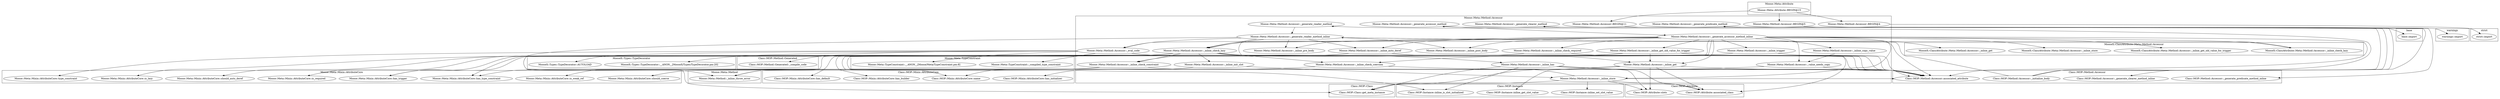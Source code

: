 digraph {
graph [overlap=false]
subgraph cluster_warnings {
	label="warnings";
	"warnings::import";
}
subgraph cluster_MooseX_Types_TypeDecorator {
	label="MooseX::Types::TypeDecorator";
	"MooseX::Types::TypeDecorator::__ANON__[MooseX/Types/TypeDecorator.pm:20]";
	"MooseX::Types::TypeDecorator::AUTOLOAD";
}
subgraph cluster_MooseX_ClassAttribute_Meta_Method_Accessor {
	label="MooseX::ClassAttribute::Meta::Method::Accessor";
	"MooseX::ClassAttribute::Meta::Method::Accessor::_inline_store";
	"MooseX::ClassAttribute::Meta::Method::Accessor::_inline_get";
	"MooseX::ClassAttribute::Meta::Method::Accessor::_inline_check_lazy";
	"MooseX::ClassAttribute::Meta::Method::Accessor::_inline_get_old_value_for_trigger";
}
subgraph cluster_Moose_Meta_Mixin_AttributeCore {
	label="Moose::Meta::Mixin::AttributeCore";
	"Moose::Meta::Mixin::AttributeCore::has_trigger";
	"Moose::Meta::Mixin::AttributeCore::should_auto_deref";
	"Moose::Meta::Mixin::AttributeCore::type_constraint";
	"Moose::Meta::Mixin::AttributeCore::is_required";
	"Moose::Meta::Mixin::AttributeCore::should_coerce";
	"Moose::Meta::Mixin::AttributeCore::is_lazy";
	"Moose::Meta::Mixin::AttributeCore::has_type_constraint";
	"Moose::Meta::Mixin::AttributeCore::is_weak_ref";
}
subgraph cluster_Class_MOP_Method_Accessor {
	label="Class::MOP::Method::Accessor";
	"Class::MOP::Method::Accessor::associated_attribute";
	"Class::MOP::Method::Accessor::_initialize_body";
	"Class::MOP::Method::Accessor::_generate_clearer_method_inline";
	"Class::MOP::Method::Accessor::_generate_predicate_method_inline";
}
subgraph cluster_base {
	label="base";
	"base::import";
}
subgraph cluster_Class_MOP_Method_Generated {
	label="Class::MOP::Method::Generated";
	"Class::MOP::Method::Generated::_compile_code";
}
subgraph cluster_strict {
	label="strict";
	"strict::import";
}
subgraph cluster_Class_MOP_Class {
	label="Class::MOP::Class";
	"Class::MOP::Class::get_meta_instance";
}
subgraph cluster_Class_MOP_Instance {
	label="Class::MOP::Instance";
	"Class::MOP::Instance::inline_is_slot_initialized";
	"Class::MOP::Instance::inline_get_slot_value";
	"Class::MOP::Instance::inline_set_slot_value";
}
subgraph cluster_Moose_Meta_Method {
	label="Moose::Meta::Method";
	"Moose::Meta::Method::_inline_throw_error";
}
subgraph cluster_Class_MOP_Attribute {
	label="Class::MOP::Attribute";
	"Class::MOP::Attribute::slots";
	"Class::MOP::Attribute::associated_class";
}
subgraph cluster_Moose_Meta_Attribute {
	label="Moose::Meta::Attribute";
	"Moose::Meta::Attribute::BEGIN@15";
}
subgraph cluster_Class_MOP_Mixin_AttributeCore {
	label="Class::MOP::Mixin::AttributeCore";
	"Class::MOP::Mixin::AttributeCore::has_default";
	"Class::MOP::Mixin::AttributeCore::name";
	"Class::MOP::Mixin::AttributeCore::has_builder";
	"Class::MOP::Mixin::AttributeCore::has_initializer";
}
subgraph cluster_Moose_Meta_Method_Accessor {
	label="Moose::Meta::Method::Accessor";
	"Moose::Meta::Method::Accessor::_generate_reader_method_inline";
	"Moose::Meta::Method::Accessor::BEGIN@11";
	"Moose::Meta::Method::Accessor::_inline_has";
	"Moose::Meta::Method::Accessor::_generate_reader_method";
	"Moose::Meta::Method::Accessor::_generate_accessor_method_inline";
	"Moose::Meta::Method::Accessor::_inline_check_coercion";
	"Moose::Meta::Method::Accessor::_eval_code";
	"Moose::Meta::Method::Accessor::_inline_check_lazy";
	"Moose::Meta::Method::Accessor::_inline_check_required";
	"Moose::Meta::Method::Accessor::_inline_trigger";
	"Moose::Meta::Method::Accessor::_inline_store";
	"Moose::Meta::Method::Accessor::_inline_post_body";
	"Moose::Meta::Method::Accessor::_inline_copy_value";
	"Moose::Meta::Method::Accessor::_value_needs_copy";
	"Moose::Meta::Method::Accessor::_inline_pre_body";
	"Moose::Meta::Method::Accessor::_generate_clearer_method";
	"Moose::Meta::Method::Accessor::_inline_auto_deref";
	"Moose::Meta::Method::Accessor::_generate_predicate_method";
	"Moose::Meta::Method::Accessor::BEGIN@5";
	"Moose::Meta::Method::Accessor::_inline_get";
	"Moose::Meta::Method::Accessor::_generate_accessor_method";
	"Moose::Meta::Method::Accessor::_inline_init_slot";
	"Moose::Meta::Method::Accessor::BEGIN@4";
	"Moose::Meta::Method::Accessor::_inline_get_old_value_for_trigger";
	"Moose::Meta::Method::Accessor::_inline_check_constraint";
}
subgraph cluster_Moose_Meta_TypeConstraint {
	label="Moose::Meta::TypeConstraint";
	"Moose::Meta::TypeConstraint::_compiled_type_constraint";
	"Moose::Meta::TypeConstraint::__ANON__[Moose/Meta/TypeConstraint.pm:8]";
}
"Moose::Meta::Method::Accessor::_inline_check_lazy" -> "Moose::Meta::Method::Accessor::_inline_has";
"Moose::Meta::Method::Accessor::_inline_check_lazy" -> "Class::MOP::Mixin::AttributeCore::has_default";
"Moose::Meta::Method::Accessor::_inline_check_constraint" -> "Moose::Meta::Mixin::AttributeCore::has_type_constraint";
"Moose::Meta::Method::Accessor::_inline_check_lazy" -> "Moose::Meta::Mixin::AttributeCore::has_type_constraint";
"Moose::Meta::Method::Accessor::_inline_check_lazy" -> "Moose::Meta::Mixin::AttributeCore::is_lazy";
"Moose::Meta::Attribute::BEGIN@15" -> "Moose::Meta::Method::Accessor::BEGIN@11";
"Moose::Meta::Method::Accessor::_generate_reader_method_inline" -> "Moose::Meta::Method::Accessor::_eval_code";
"Moose::Meta::Method::Accessor::_generate_accessor_method_inline" -> "Moose::Meta::Method::Accessor::_eval_code";
"Moose::Meta::Method::Accessor::_generate_accessor_method_inline" -> "MooseX::ClassAttribute::Meta::Method::Accessor::_inline_get_old_value_for_trigger";
"Moose::Meta::Method::Accessor::_generate_reader_method_inline" -> "Moose::Meta::Method::Accessor::_inline_pre_body";
"Moose::Meta::Method::Accessor::_generate_accessor_method_inline" -> "Moose::Meta::Method::Accessor::_inline_pre_body";
"Moose::Meta::Attribute::BEGIN@15" -> "Moose::Meta::Method::Accessor::BEGIN@5";
"Moose::Meta::Method::Accessor::_generate_accessor_method_inline" -> "Moose::Meta::Method::Accessor::_inline_check_required";
"Moose::Meta::Method::Accessor::_generate_reader_method_inline" -> "Moose::Meta::Method::Accessor::_inline_post_body";
"Moose::Meta::Method::Accessor::_generate_accessor_method_inline" -> "Moose::Meta::Method::Accessor::_inline_post_body";
"Moose::Meta::Method::Accessor::_eval_code" -> "Moose::Meta::TypeConstraint::__ANON__[Moose/Meta/TypeConstraint.pm:8]";
"Moose::Meta::Method::Accessor::_generate_reader_method_inline" -> "Moose::Meta::Method::Accessor::_inline_auto_deref";
"Moose::Meta::Method::Accessor::_generate_accessor_method_inline" -> "Moose::Meta::Method::Accessor::_inline_auto_deref";
"Class::MOP::Method::Accessor::_initialize_body" -> "Moose::Meta::Method::Accessor::_generate_predicate_method";
"Moose::Meta::Method::Accessor::_generate_accessor_method_inline" -> "Moose::Meta::Method::Accessor::_inline_check_constraint";
"Moose::Meta::Method::Accessor::_inline_check_lazy" -> "Moose::Meta::Method::Accessor::_inline_check_constraint";
"Moose::Meta::Method::Accessor::_inline_has" -> "Class::MOP::Instance::inline_is_slot_initialized";
"Moose::Meta::Method::Accessor::_inline_get_old_value_for_trigger" -> "Class::MOP::Instance::inline_is_slot_initialized";
"Moose::Meta::Method::Accessor::_generate_accessor_method_inline" -> "Moose::Meta::Method::Accessor::_inline_check_coercion";
"Moose::Meta::Method::Accessor::_inline_check_lazy" -> "Moose::Meta::Method::Accessor::_inline_check_coercion";
"Moose::Meta::Method::Accessor::_eval_code" -> "Moose::Meta::Mixin::AttributeCore::type_constraint";
"Moose::Meta::Method::Accessor::_inline_has" -> "Class::MOP::Attribute::slots";
"Moose::Meta::Method::Accessor::_inline_get" -> "Class::MOP::Attribute::slots";
"Moose::Meta::Method::Accessor::_inline_store" -> "Class::MOP::Attribute::slots";
"Moose::Meta::Method::Accessor::_inline_init_slot" -> "Moose::Meta::Method::Accessor::_inline_store";
"Moose::Meta::Method::Accessor::_generate_accessor_method_inline" -> "Moose::Meta::Method::Accessor::_inline_store";
"Moose::Meta::Method::Accessor::_generate_reader_method" -> "Moose::Meta::Method::Accessor::_generate_reader_method_inline";
"Class::MOP::Method::Accessor::_initialize_body" -> "Moose::Meta::Method::Accessor::_generate_reader_method_inline";
"Moose::Meta::Method::Accessor::_generate_accessor_method" -> "Moose::Meta::Method::Accessor::_generate_accessor_method_inline";
"Moose::Meta::Method::Accessor::_inline_check_lazy" -> "Class::MOP::Mixin::AttributeCore::has_builder";
"Moose::Meta::Method::Accessor::_generate_accessor_method_inline" -> "Moose::Meta::Method::Accessor::_value_needs_copy";
"Moose::Meta::Method::Accessor::_inline_copy_value" -> "Moose::Meta::Method::Accessor::_value_needs_copy";
"Moose::Meta::Method::Accessor::_generate_accessor_method_inline" -> "Moose::Meta::Method::Accessor::_inline_copy_value";
"Moose::Meta::Method::Accessor::_generate_accessor_method_inline" -> "MooseX::ClassAttribute::Meta::Method::Accessor::_inline_get";
"Moose::Meta::Method::Accessor::_generate_accessor_method_inline" -> "Moose::Meta::Method::Accessor::_inline_get_old_value_for_trigger";
"Moose::Meta::Method::Accessor::_generate_accessor_method_inline" -> "MooseX::ClassAttribute::Meta::Method::Accessor::_inline_check_lazy";
"Moose::Meta::Method::Accessor::_generate_clearer_method" -> "Class::MOP::Method::Accessor::_generate_clearer_method_inline";
"Moose::Meta::Method::Accessor::_generate_reader_method_inline" -> "Moose::Meta::Method::Accessor::_inline_check_lazy";
"MooseX::ClassAttribute::Meta::Method::Accessor::_inline_check_lazy" -> "Moose::Meta::Method::Accessor::_inline_check_lazy";
"Moose::Meta::Method::Accessor::_generate_accessor_method_inline" -> "Moose::Meta::Method::Accessor::_inline_check_lazy";
"Moose::Meta::Method::Accessor::_inline_init_slot" -> "Class::MOP::Mixin::AttributeCore::has_initializer";
"Moose::Meta::Method::Accessor::BEGIN@11" -> "base::import";
"Moose::Meta::Method::Accessor::_inline_has" -> "Class::MOP::Attribute::associated_class";
"Moose::Meta::Method::Accessor::_inline_store" -> "Class::MOP::Attribute::associated_class";
"Moose::Meta::Method::Accessor::_inline_get" -> "Class::MOP::Attribute::associated_class";
"Moose::Meta::Method::Accessor::_inline_get_old_value_for_trigger" -> "Class::MOP::Attribute::associated_class";
"Moose::Meta::Method::Accessor::_inline_trigger" -> "Moose::Meta::Mixin::AttributeCore::has_trigger";
"Moose::Meta::Method::Accessor::_inline_get_old_value_for_trigger" -> "Moose::Meta::Mixin::AttributeCore::has_trigger";
"Class::MOP::Method::Accessor::_initialize_body" -> "Moose::Meta::Method::Accessor::_generate_clearer_method";
"Moose::Meta::Method::Accessor::BEGIN@5" -> "warnings::import";
"Moose::Meta::Attribute::BEGIN@15" -> "Moose::Meta::Method::Accessor::BEGIN@4";
"Moose::Meta::Method::Accessor::_inline_check_required" -> "Moose::Meta::Mixin::AttributeCore::is_required";
"Moose::Meta::Method::Accessor::_inline_check_coercion" -> "Moose::Meta::Mixin::AttributeCore::should_coerce";
"Moose::Meta::Method::Accessor::_value_needs_copy" -> "Moose::Meta::Mixin::AttributeCore::should_coerce";
"Moose::Meta::Method::Accessor::_generate_accessor_method_inline" -> "MooseX::ClassAttribute::Meta::Method::Accessor::_inline_store";
"Moose::Meta::Method::Accessor::_generate_reader_method_inline" -> "Moose::Meta::Method::_inline_throw_error";
"Moose::Meta::Method::Accessor::_inline_check_constraint" -> "Moose::Meta::Method::_inline_throw_error";
"Moose::Meta::Method::Accessor::_inline_check_lazy" -> "Moose::Meta::Method::_inline_throw_error";
"Moose::Meta::Method::Accessor::_generate_reader_method_inline" -> "Class::MOP::Method::Accessor::associated_attribute";
"Moose::Meta::Method::Accessor::_inline_has" -> "Class::MOP::Method::Accessor::associated_attribute";
"Moose::Meta::Method::Accessor::_inline_check_coercion" -> "Class::MOP::Method::Accessor::associated_attribute";
"Moose::Meta::Method::Accessor::_generate_accessor_method_inline" -> "Class::MOP::Method::Accessor::associated_attribute";
"Moose::Meta::Method::Accessor::_eval_code" -> "Class::MOP::Method::Accessor::associated_attribute";
"Moose::Meta::Method::Accessor::_inline_check_lazy" -> "Class::MOP::Method::Accessor::associated_attribute";
"Moose::Meta::Method::Accessor::_inline_check_required" -> "Class::MOP::Method::Accessor::associated_attribute";
"Moose::Meta::Method::Accessor::_inline_trigger" -> "Class::MOP::Method::Accessor::associated_attribute";
"Moose::Meta::Method::Accessor::_inline_store" -> "Class::MOP::Method::Accessor::associated_attribute";
"Moose::Meta::Method::Accessor::_value_needs_copy" -> "Class::MOP::Method::Accessor::associated_attribute";
"Moose::Meta::Method::Accessor::_inline_auto_deref" -> "Class::MOP::Method::Accessor::associated_attribute";
"Moose::Meta::Method::Accessor::_inline_get" -> "Class::MOP::Method::Accessor::associated_attribute";
"Moose::Meta::Method::Accessor::_inline_check_constraint" -> "Class::MOP::Method::Accessor::associated_attribute";
"Moose::Meta::Method::Accessor::_inline_get_old_value_for_trigger" -> "Class::MOP::Method::Accessor::associated_attribute";
"Moose::Meta::Method::Accessor::_generate_accessor_method_inline" -> "Moose::Meta::Method::Accessor::_inline_trigger";
"Moose::Meta::Method::Accessor::_inline_check_constraint" -> "Class::MOP::Mixin::AttributeCore::name";
"Moose::Meta::Method::Accessor::_inline_get_old_value_for_trigger" -> "Class::MOP::Mixin::AttributeCore::name";
"Moose::Meta::Method::Accessor::_inline_store" -> "Class::MOP::Instance::inline_set_slot_value";
"Moose::Meta::Method::Accessor::_eval_code" -> "Class::MOP::Method::Generated::_compile_code";
"Moose::Meta::Method::Accessor::_eval_code" -> "MooseX::Types::TypeDecorator::__ANON__[MooseX/Types/TypeDecorator.pm:20]";
"Moose::Meta::Method::Accessor::_eval_code" -> "MooseX::Types::TypeDecorator::AUTOLOAD";
"Moose::Meta::Method::Accessor::_inline_check_lazy" -> "Moose::Meta::Method::Accessor::_inline_init_slot";
"Moose::Meta::Method::Accessor::_inline_store" -> "Moose::Meta::Mixin::AttributeCore::is_weak_ref";
"Class::MOP::Method::Accessor::_initialize_body" -> "Moose::Meta::Method::Accessor::_generate_reader_method";
"Moose::Meta::Method::Accessor::_inline_auto_deref" -> "Moose::Meta::Mixin::AttributeCore::should_auto_deref";
"Moose::Meta::Method::Accessor::_inline_get" -> "Class::MOP::Instance::inline_get_slot_value";
"Moose::Meta::Method::Accessor::_eval_code" -> "Moose::Meta::TypeConstraint::_compiled_type_constraint";
"Moose::Meta::Method::Accessor::_inline_has" -> "Class::MOP::Class::get_meta_instance";
"Moose::Meta::Method::Accessor::_inline_get" -> "Class::MOP::Class::get_meta_instance";
"Moose::Meta::Method::Accessor::_inline_store" -> "Class::MOP::Class::get_meta_instance";
"Moose::Meta::Method::Accessor::_inline_get_old_value_for_trigger" -> "Class::MOP::Class::get_meta_instance";
"Moose::Meta::Method::Accessor::_generate_reader_method_inline" -> "Moose::Meta::Method::Accessor::_inline_get";
"Moose::Meta::Method::Accessor::_generate_accessor_method_inline" -> "Moose::Meta::Method::Accessor::_inline_get";
"Moose::Meta::Method::Accessor::_inline_get_old_value_for_trigger" -> "Moose::Meta::Method::Accessor::_inline_get";
"Class::MOP::Method::Accessor::_initialize_body" -> "Moose::Meta::Method::Accessor::_generate_accessor_method";
"Moose::Meta::Method::Accessor::BEGIN@4" -> "strict::import";
"Moose::Meta::Method::Accessor::_generate_predicate_method" -> "Class::MOP::Method::Accessor::_generate_predicate_method_inline";
}
